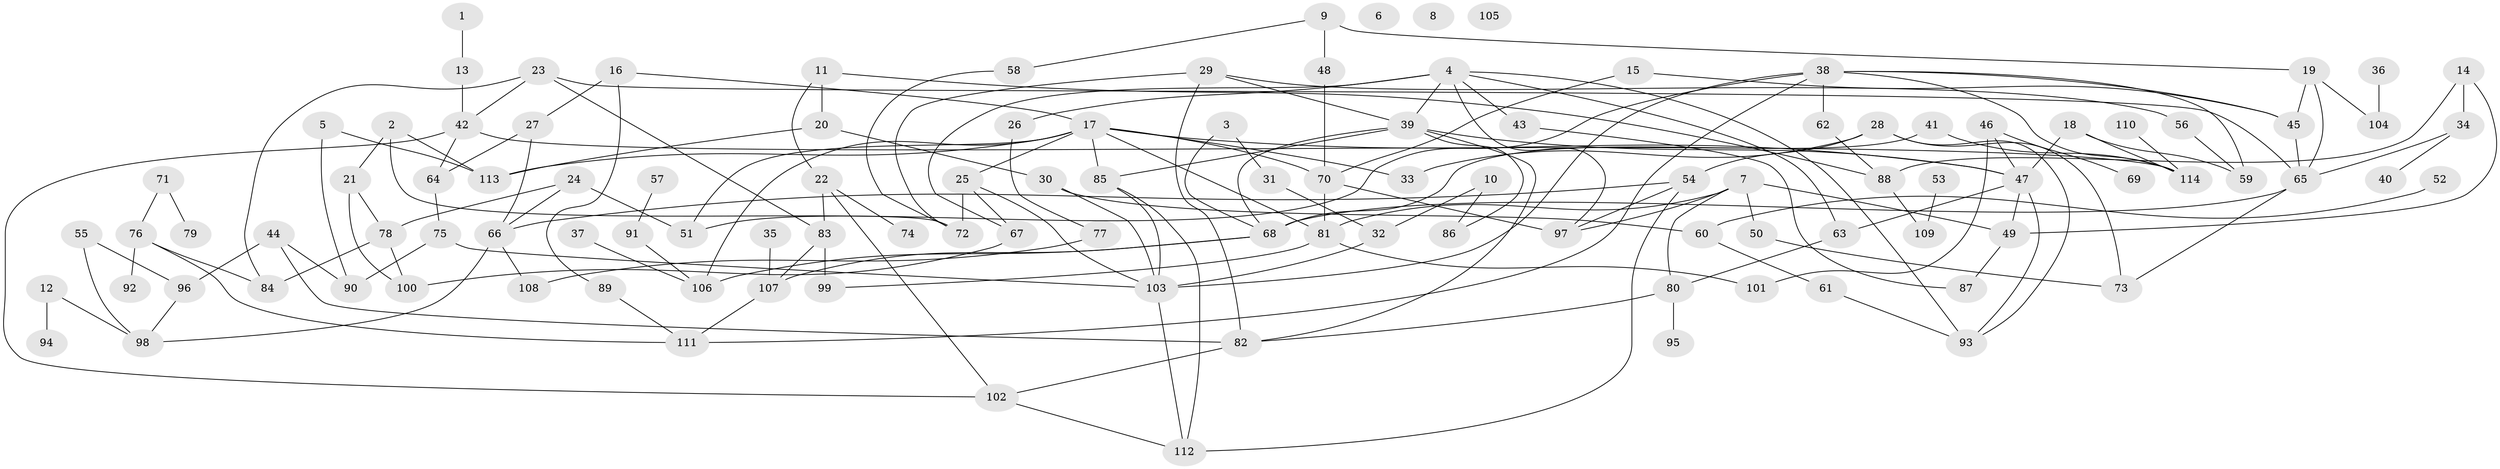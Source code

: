 // Generated by graph-tools (version 1.1) at 2025/12/03/09/25 04:12:54]
// undirected, 114 vertices, 173 edges
graph export_dot {
graph [start="1"]
  node [color=gray90,style=filled];
  1;
  2;
  3;
  4;
  5;
  6;
  7;
  8;
  9;
  10;
  11;
  12;
  13;
  14;
  15;
  16;
  17;
  18;
  19;
  20;
  21;
  22;
  23;
  24;
  25;
  26;
  27;
  28;
  29;
  30;
  31;
  32;
  33;
  34;
  35;
  36;
  37;
  38;
  39;
  40;
  41;
  42;
  43;
  44;
  45;
  46;
  47;
  48;
  49;
  50;
  51;
  52;
  53;
  54;
  55;
  56;
  57;
  58;
  59;
  60;
  61;
  62;
  63;
  64;
  65;
  66;
  67;
  68;
  69;
  70;
  71;
  72;
  73;
  74;
  75;
  76;
  77;
  78;
  79;
  80;
  81;
  82;
  83;
  84;
  85;
  86;
  87;
  88;
  89;
  90;
  91;
  92;
  93;
  94;
  95;
  96;
  97;
  98;
  99;
  100;
  101;
  102;
  103;
  104;
  105;
  106;
  107;
  108;
  109;
  110;
  111;
  112;
  113;
  114;
  1 -- 13;
  2 -- 21;
  2 -- 72;
  2 -- 113;
  3 -- 31;
  3 -- 68;
  4 -- 26;
  4 -- 39;
  4 -- 43;
  4 -- 63;
  4 -- 67;
  4 -- 93;
  4 -- 97;
  5 -- 90;
  5 -- 113;
  7 -- 49;
  7 -- 50;
  7 -- 80;
  7 -- 81;
  7 -- 97;
  9 -- 19;
  9 -- 48;
  9 -- 58;
  10 -- 32;
  10 -- 86;
  11 -- 20;
  11 -- 22;
  11 -- 88;
  12 -- 94;
  12 -- 98;
  13 -- 42;
  14 -- 34;
  14 -- 49;
  14 -- 88;
  15 -- 45;
  15 -- 70;
  16 -- 17;
  16 -- 27;
  16 -- 89;
  17 -- 25;
  17 -- 33;
  17 -- 47;
  17 -- 51;
  17 -- 70;
  17 -- 81;
  17 -- 85;
  17 -- 106;
  17 -- 113;
  18 -- 47;
  18 -- 59;
  18 -- 114;
  19 -- 45;
  19 -- 65;
  19 -- 104;
  20 -- 30;
  20 -- 113;
  21 -- 78;
  21 -- 100;
  22 -- 74;
  22 -- 83;
  22 -- 102;
  23 -- 42;
  23 -- 65;
  23 -- 83;
  23 -- 84;
  24 -- 51;
  24 -- 66;
  24 -- 78;
  25 -- 67;
  25 -- 72;
  25 -- 103;
  26 -- 77;
  27 -- 64;
  27 -- 66;
  28 -- 33;
  28 -- 54;
  28 -- 73;
  28 -- 93;
  29 -- 39;
  29 -- 56;
  29 -- 72;
  29 -- 82;
  30 -- 60;
  30 -- 103;
  31 -- 32;
  32 -- 103;
  34 -- 40;
  34 -- 65;
  35 -- 107;
  36 -- 104;
  37 -- 106;
  38 -- 45;
  38 -- 51;
  38 -- 59;
  38 -- 62;
  38 -- 103;
  38 -- 111;
  38 -- 114;
  39 -- 47;
  39 -- 68;
  39 -- 82;
  39 -- 85;
  39 -- 86;
  41 -- 68;
  41 -- 114;
  42 -- 64;
  42 -- 102;
  42 -- 114;
  43 -- 87;
  44 -- 82;
  44 -- 90;
  44 -- 96;
  45 -- 65;
  46 -- 47;
  46 -- 69;
  46 -- 101;
  47 -- 49;
  47 -- 63;
  47 -- 93;
  48 -- 70;
  49 -- 87;
  50 -- 73;
  52 -- 60;
  53 -- 109;
  54 -- 66;
  54 -- 97;
  54 -- 112;
  55 -- 96;
  55 -- 98;
  56 -- 59;
  57 -- 91;
  58 -- 72;
  60 -- 61;
  61 -- 93;
  62 -- 88;
  63 -- 80;
  64 -- 75;
  65 -- 68;
  65 -- 73;
  66 -- 98;
  66 -- 108;
  67 -- 100;
  68 -- 106;
  68 -- 107;
  70 -- 81;
  70 -- 97;
  71 -- 76;
  71 -- 79;
  75 -- 90;
  75 -- 103;
  76 -- 84;
  76 -- 92;
  76 -- 111;
  77 -- 108;
  78 -- 84;
  78 -- 100;
  80 -- 82;
  80 -- 95;
  81 -- 99;
  81 -- 101;
  82 -- 102;
  83 -- 99;
  83 -- 107;
  85 -- 103;
  85 -- 112;
  88 -- 109;
  89 -- 111;
  91 -- 106;
  96 -- 98;
  102 -- 112;
  103 -- 112;
  107 -- 111;
  110 -- 114;
}

